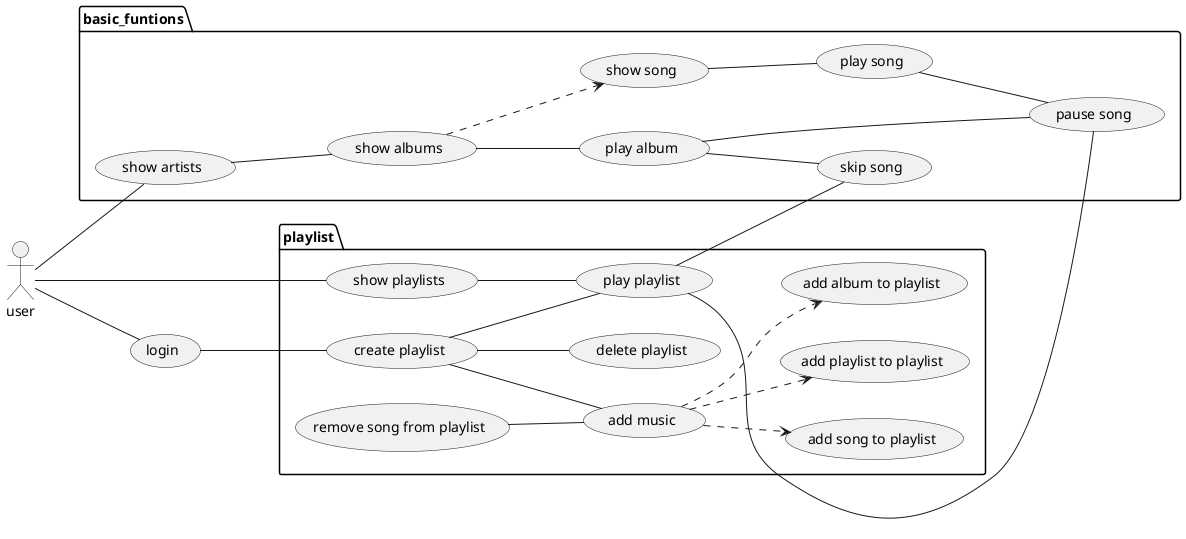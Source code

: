 @startuml usecase


left to right direction

:user:

user -- (login)

package playlist {
    (login) -- (create playlist)
    (create playlist) -- (delete playlist)
    (create playlist) -- (add music)
    (create playlist) -- (play playlist)
    (add music) ..> (add playlist to playlist)
    (add music) ..> (add album to playlist)
    (add music) ..> (add song to playlist)
    (remove song from playlist) -- (add music)

    (show playlists) -- (play playlist)
}



package basic_funtions {
    (show artists) -- (show albums) 
    (show albums) ..> (show song) 
    (show song) -- (play song)
    (play song) -- (pause song)
    (show albums) -- (play album)
    (play album) -- (skip song)
    (play album) -- (pause song)
    (play playlist) -- (skip song)
    (play playlist) -- (pause song)
}

user -right- (show artists)
user -right- (show playlists)



@enduml
